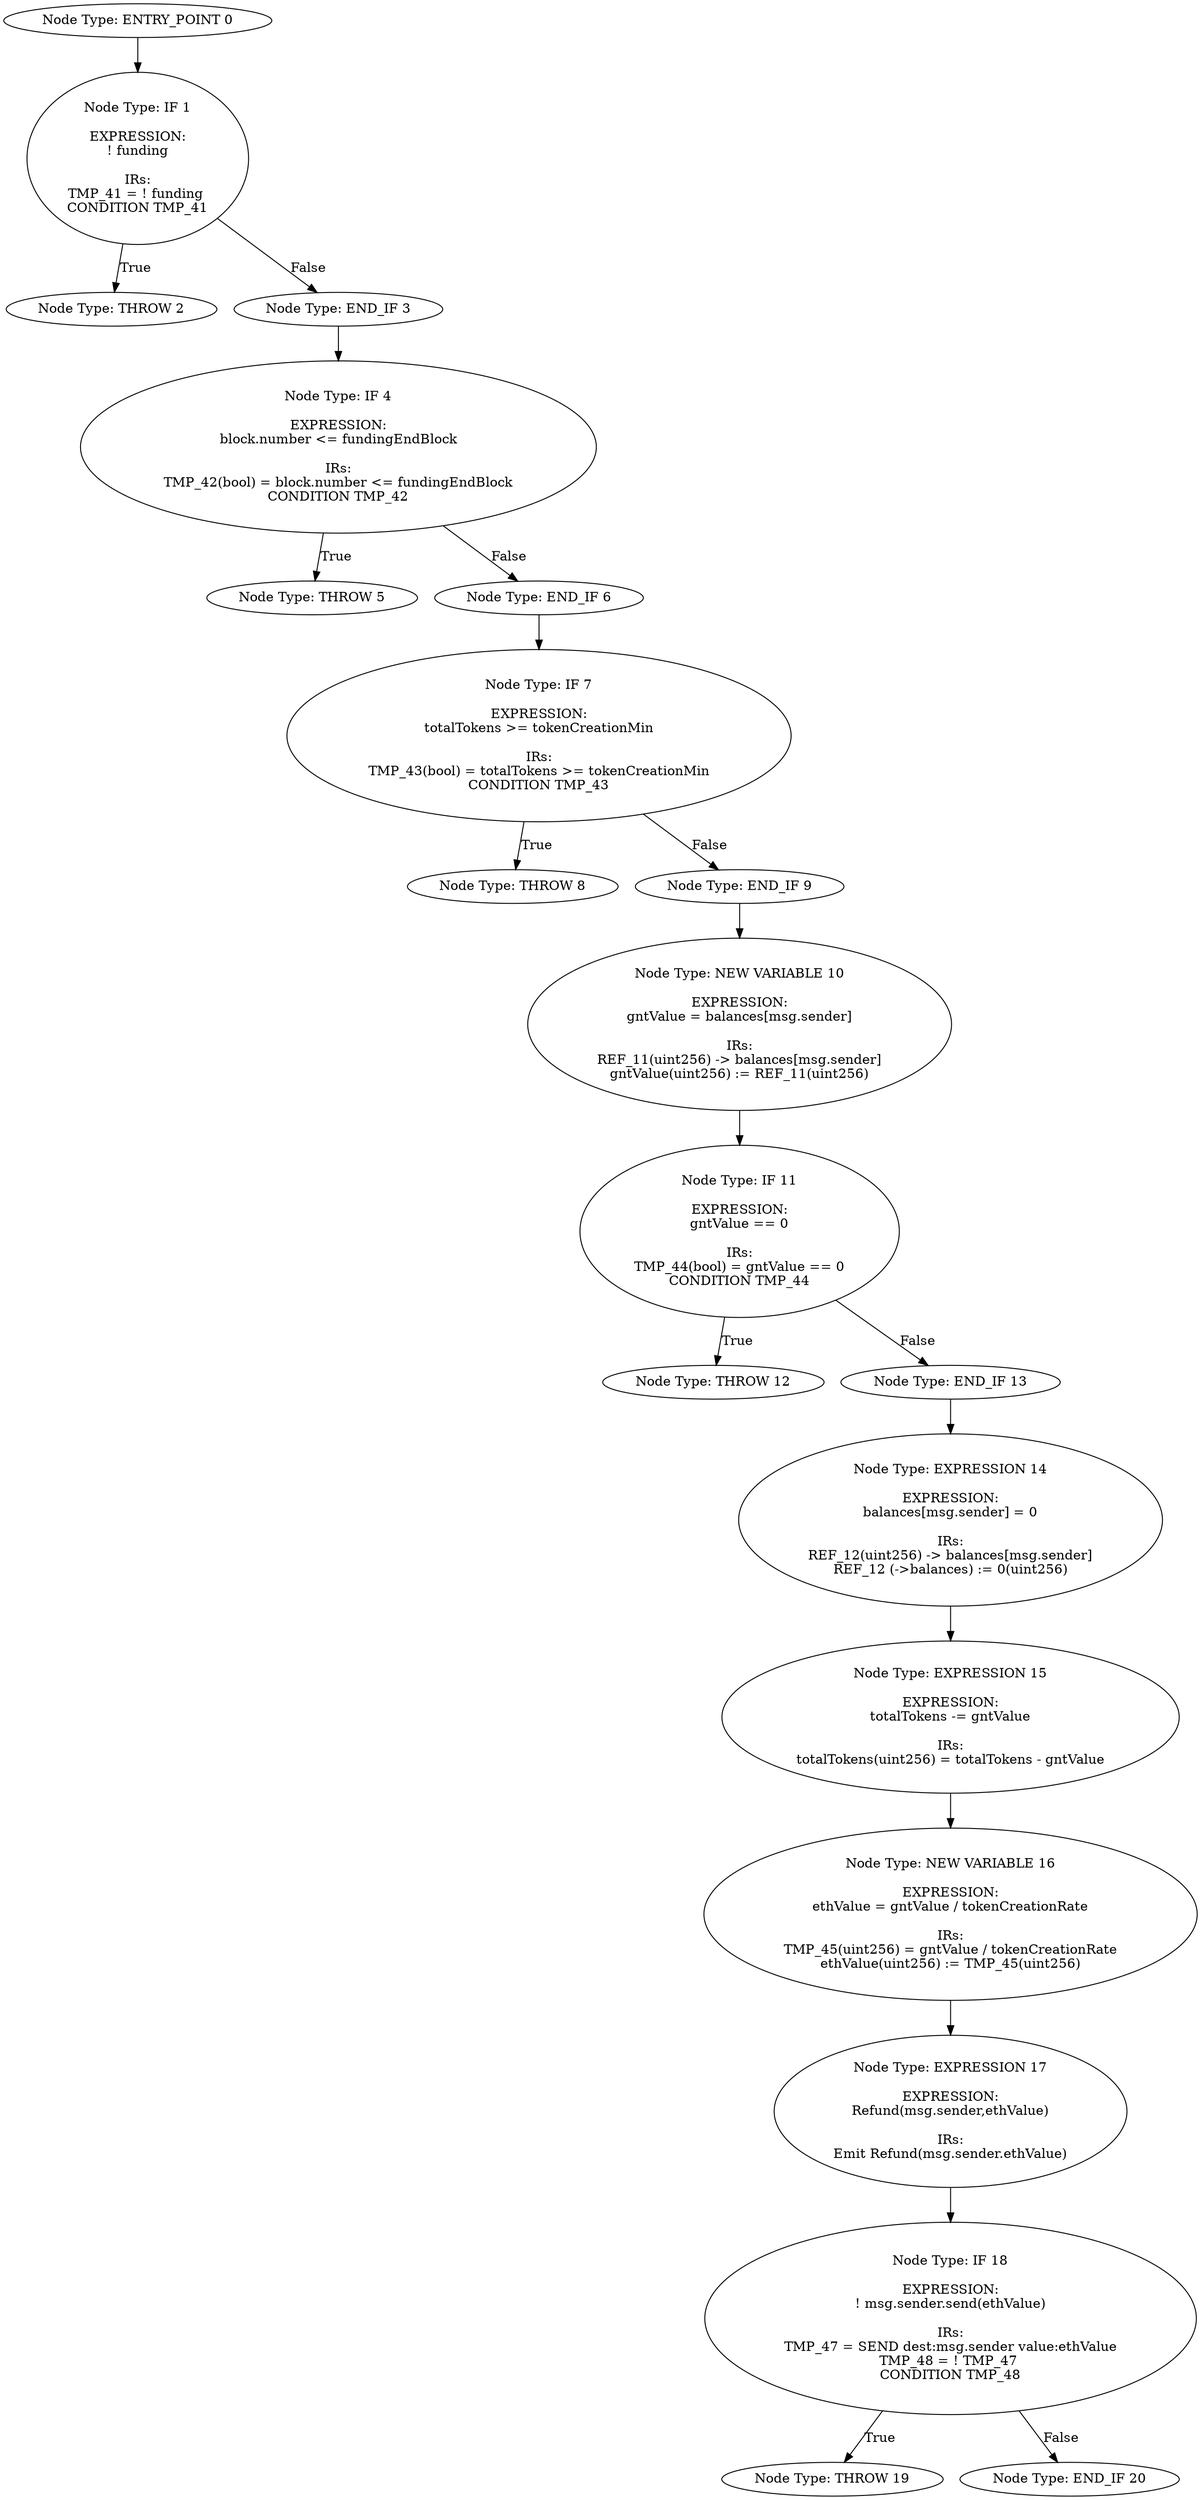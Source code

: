 digraph{
0[label="Node Type: ENTRY_POINT 0
"];
0->1;
1[label="Node Type: IF 1

EXPRESSION:
! funding

IRs:
TMP_41 = ! funding 
CONDITION TMP_41"];
1->2[label="True"];
1->3[label="False"];
2[label="Node Type: THROW 2
"];
3[label="Node Type: END_IF 3
"];
3->4;
4[label="Node Type: IF 4

EXPRESSION:
block.number <= fundingEndBlock

IRs:
TMP_42(bool) = block.number <= fundingEndBlock
CONDITION TMP_42"];
4->5[label="True"];
4->6[label="False"];
5[label="Node Type: THROW 5
"];
6[label="Node Type: END_IF 6
"];
6->7;
7[label="Node Type: IF 7

EXPRESSION:
totalTokens >= tokenCreationMin

IRs:
TMP_43(bool) = totalTokens >= tokenCreationMin
CONDITION TMP_43"];
7->8[label="True"];
7->9[label="False"];
8[label="Node Type: THROW 8
"];
9[label="Node Type: END_IF 9
"];
9->10;
10[label="Node Type: NEW VARIABLE 10

EXPRESSION:
gntValue = balances[msg.sender]

IRs:
REF_11(uint256) -> balances[msg.sender]
gntValue(uint256) := REF_11(uint256)"];
10->11;
11[label="Node Type: IF 11

EXPRESSION:
gntValue == 0

IRs:
TMP_44(bool) = gntValue == 0
CONDITION TMP_44"];
11->12[label="True"];
11->13[label="False"];
12[label="Node Type: THROW 12
"];
13[label="Node Type: END_IF 13
"];
13->14;
14[label="Node Type: EXPRESSION 14

EXPRESSION:
balances[msg.sender] = 0

IRs:
REF_12(uint256) -> balances[msg.sender]
REF_12 (->balances) := 0(uint256)"];
14->15;
15[label="Node Type: EXPRESSION 15

EXPRESSION:
totalTokens -= gntValue

IRs:
totalTokens(uint256) = totalTokens - gntValue"];
15->16;
16[label="Node Type: NEW VARIABLE 16

EXPRESSION:
ethValue = gntValue / tokenCreationRate

IRs:
TMP_45(uint256) = gntValue / tokenCreationRate
ethValue(uint256) := TMP_45(uint256)"];
16->17;
17[label="Node Type: EXPRESSION 17

EXPRESSION:
Refund(msg.sender,ethValue)

IRs:
Emit Refund(msg.sender.ethValue)"];
17->18;
18[label="Node Type: IF 18

EXPRESSION:
! msg.sender.send(ethValue)

IRs:
TMP_47 = SEND dest:msg.sender value:ethValue
TMP_48 = ! TMP_47 
CONDITION TMP_48"];
18->19[label="True"];
18->20[label="False"];
19[label="Node Type: THROW 19
"];
20[label="Node Type: END_IF 20
"];
}
